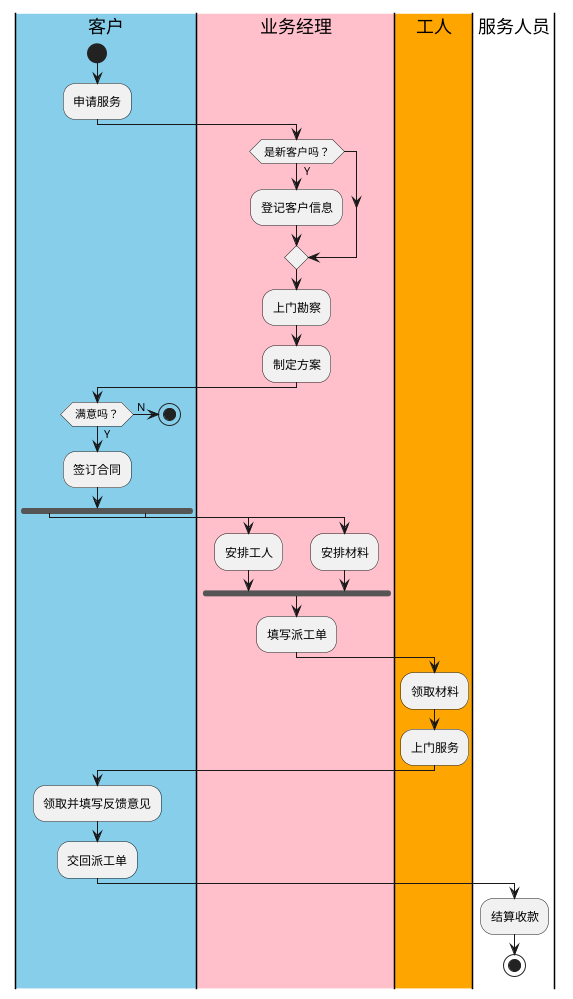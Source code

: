 @startuml
|#skyblue|客户|
start
:申请服务;
|客户|
|#pink|业务经理|
if( 是新客户吗？ )then( Y )
    :登记客户信息;
    endif
:上门勘察;
:制定方案;
|业务经理|
|客户|
    if( 满意吗？ )then( Y )
        :签订合同;
|客户|
        fork
|业务经理|
             :安排工人;
        fork again
            :安排材料;
        end fork
        :填写派工单;
|业务经理|
|#orange|工人|
        :领取材料;
        :上门服务;
|工人|
|客户|
        :领取并填写反馈意见;
        :交回派工单;
|客户|
|服务人员|
        :结算收款;
        stop
|服务人员|
|客户|
    else( N )
        stop
|客户|
@enduml